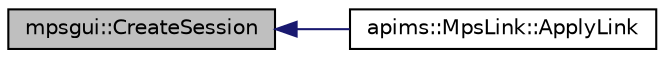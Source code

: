 digraph G
{
  edge [fontname="Helvetica",fontsize="10",labelfontname="Helvetica",labelfontsize="10"];
  node [fontname="Helvetica",fontsize="10",shape=record];
  rankdir=LR;
  Node1 [label="mpsgui::CreateSession",height=0.2,width=0.4,color="black", fillcolor="grey75", style="filled" fontcolor="black"];
  Node1 -> Node2 [dir=back,color="midnightblue",fontsize="10",style="solid",fontname="Helvetica"];
  Node2 [label="apims::MpsLink::ApplyLink",height=0.2,width=0.4,color="black", fillcolor="white", style="filled",URL="$classapims_1_1_mps_link.html#a4f95dc990f70048bb949f59cb6d864ed",tooltip="Apply a create-session step."];
}
